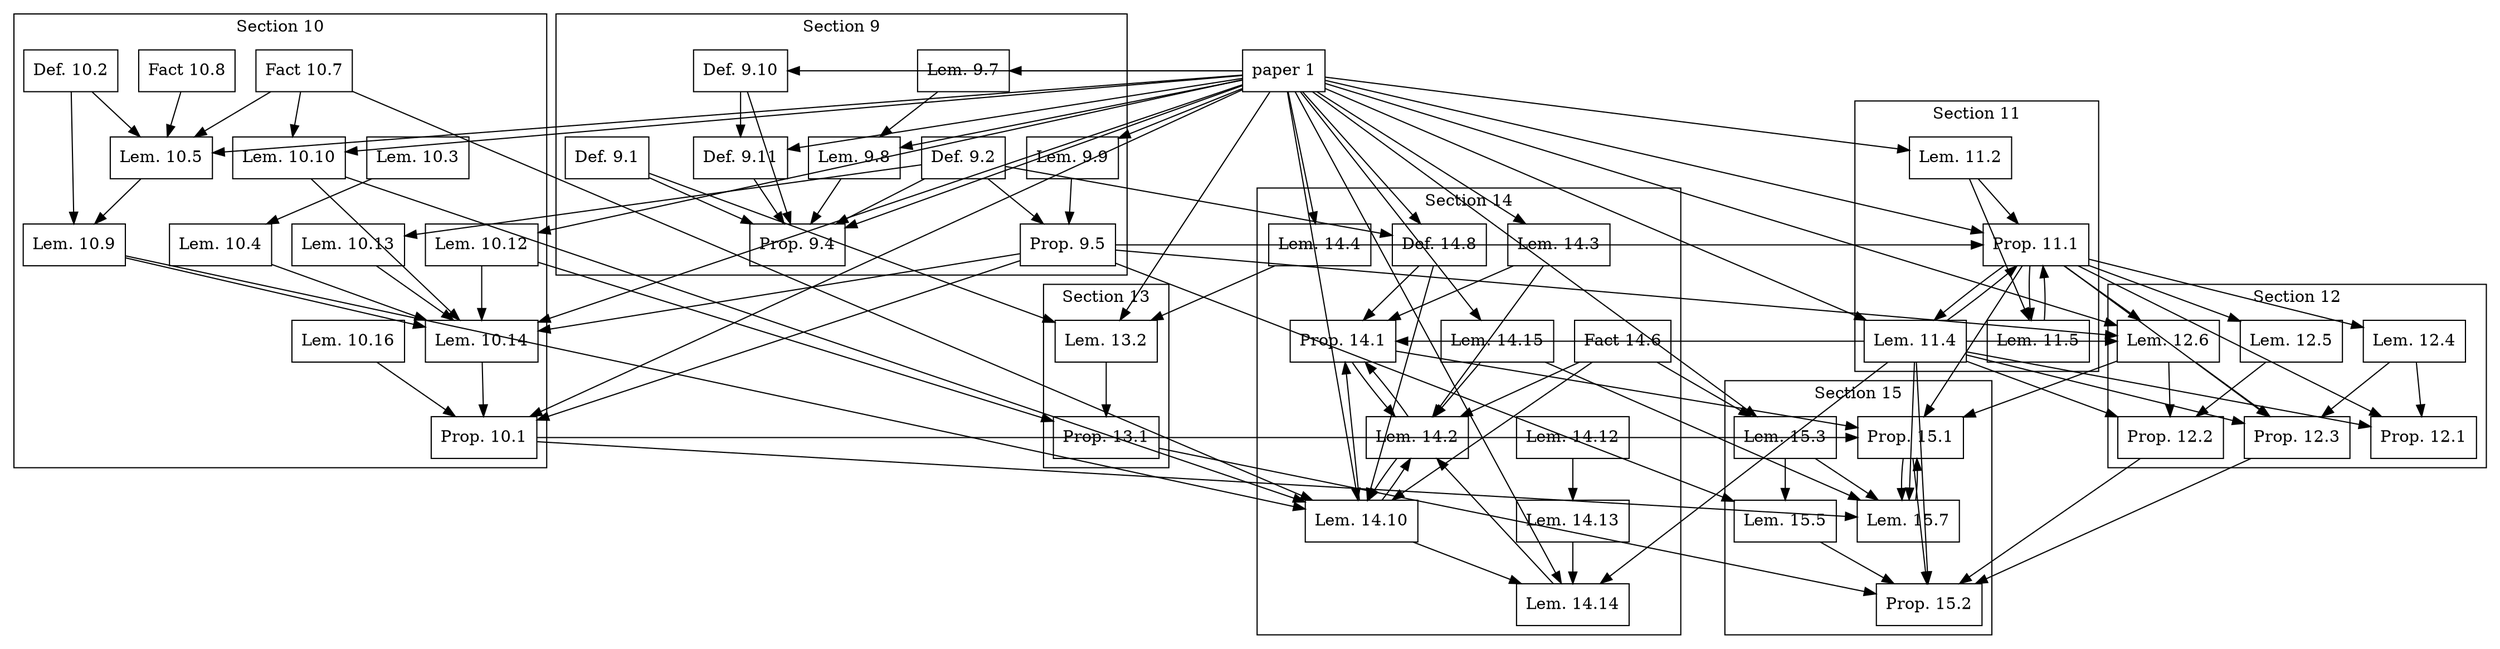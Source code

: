 digraph G{
node[shape="box"]
splines=line;
subgraph cluster_0 {
label="Section 9";
"Def. 9.1";
"Def. 9.2";
"Prop. 9.4";
"Prop. 9.5";
"Lem. 9.7";
"Lem. 9.8";
"Lem. 9.9";
"Def. 9.10";
"Def. 9.11";
}
subgraph cluster_1 {
label="Section 10";
"Prop. 10.1";
"Def. 10.2";
"Lem. 10.3";
"Lem. 10.4";
"Lem. 10.5";
"Fact 10.7";
"Fact 10.8";
"Lem. 10.9";
"Lem. 10.10";
"Lem. 10.12";
"Lem. 10.13";
"Lem. 10.14";
"Lem. 10.16";
}
subgraph cluster_2 {
label="Section 11";
"Prop. 11.1";
"Lem. 11.2";
"Lem. 11.4";
"Lem. 11.5";
}
subgraph cluster_3 {
label="Section 12";
"Prop. 12.1";
"Prop. 12.2";
"Prop. 12.3";
"Lem. 12.4";
"Lem. 12.5";
"Lem. 12.6";
}
subgraph cluster_4 {
label="Section 13";
"Prop. 13.1";
"Lem. 13.2";
}
subgraph cluster_5 {
label="Section 14";
"Prop. 14.1";
"Lem. 14.2";
"Lem. 14.3";
"Lem. 14.4";
"Fact 14.6";
"Def. 14.8";
"Lem. 14.10";
"Lem. 14.12";
"Lem. 14.13";
"Lem. 14.14";
"Lem. 14.15";
}
subgraph cluster_6 {
label="Section 15";
"Prop. 15.1";
"Prop. 15.2";
"Lem. 15.3";
"Lem. 15.5";
"Lem. 15.7";
}
"paper 1";
"paper 1" -> "Prop. 9.4"
"Def. 9.2" -> "Prop. 9.4"
"Def. 9.10" -> "Prop. 9.4"
"Lem. 9.8" -> "Prop. 9.4"
"Def. 9.11" -> "Prop. 9.4"
"Def. 9.1" -> "Prop. 9.4"
"Def. 9.2" -> "Prop. 9.5"
"Lem. 9.9" -> "Prop. 9.5"
"paper 1" -> "Lem. 9.7"
"Lem. 9.7" -> "Lem. 9.8"
"paper 1" -> "Lem. 9.8"
"paper 1" -> "Lem. 9.9"
"paper 1" -> "Def. 9.10"
"Def. 9.10" -> "Def. 9.11"
"paper 1" -> "Def. 9.11"
"paper 1" -> "Prop. 10.1"
"Prop. 9.5" -> "Prop. 10.1"
"Lem. 10.14" -> "Prop. 10.1"
"Lem. 10.16" -> "Prop. 10.1"
"Lem. 10.3" -> "Lem. 10.4"
"Def. 10.2" -> "Lem. 10.5"
"paper 1" -> "Lem. 10.5"
"Fact 10.7" -> "Lem. 10.5"
"Fact 10.8" -> "Lem. 10.5"
"Def. 10.2" -> "Lem. 10.9"
"Lem. 10.5" -> "Lem. 10.9"
"Fact 10.7" -> "Lem. 10.10"
"paper 1" -> "Lem. 10.10"
"paper 1" -> "Lem. 10.12"
"Def. 9.2" -> "Lem. 10.13"
"Prop. 9.5" -> "Lem. 10.14"
"paper 1" -> "Lem. 10.14"
"Lem. 10.4" -> "Lem. 10.14"
"Lem. 10.13" -> "Lem. 10.14"
"Lem. 10.9" -> "Lem. 10.14"
"Lem. 10.12" -> "Lem. 10.14"
"Lem. 10.10" -> "Lem. 10.14"
"paper 1" -> "Prop. 11.1"
"Prop. 9.5" -> "Prop. 11.1"
"Lem. 11.2" -> "Prop. 11.1"
"Lem. 11.4" -> "Prop. 11.1"
"Lem. 11.5" -> "Prop. 11.1"
"paper 1" -> "Lem. 11.2"
"Prop. 11.1" -> "Lem. 11.4"
"paper 1" -> "Lem. 11.4"
"Prop. 11.1" -> "Lem. 11.5"
"Lem. 11.2" -> "Lem. 11.5"
"Prop. 11.1" -> "Prop. 12.1"
"Lem. 11.4" -> "Prop. 12.1"
"Lem. 12.4" -> "Prop. 12.1"
"Lem. 12.6" -> "Prop. 12.2"
"Lem. 12.5" -> "Prop. 12.2"
"Lem. 11.4" -> "Prop. 12.2"
"Prop. 11.1" -> "Prop. 12.3"
"Lem. 11.4" -> "Prop. 12.3"
"Lem. 12.6" -> "Prop. 12.3"
"Lem. 12.4" -> "Prop. 12.3"
"Prop. 11.1" -> "Lem. 12.4"
"Prop. 11.1" -> "Lem. 12.5"
"Prop. 11.1" -> "Lem. 12.6"
"Lem. 11.4" -> "Lem. 12.6"
"Prop. 9.5" -> "Lem. 12.6"
"paper 1" -> "Lem. 12.6"
"Lem. 13.2" -> "Prop. 13.1"
"Lem. 10.12" -> "Prop. 13.1"
"Def. 9.1" -> "Lem. 13.2"
"paper 1" -> "Lem. 13.2"
"Lem. 14.4" -> "Lem. 13.2"
"Lem. 14.2" -> "Prop. 14.1"
"Lem. 11.4" -> "Prop. 14.1"
"Lem. 14.3" -> "Prop. 14.1"
"Def. 14.8" -> "Prop. 14.1"
"Lem. 14.10" -> "Prop. 14.1"
"Prop. 14.1" -> "Lem. 14.2"
"Lem. 14.3" -> "Lem. 14.2"
"Lem. 14.10" -> "Lem. 14.2"
"Fact 14.6" -> "Lem. 14.2"
"Lem. 14.15" -> "Lem. 14.2"
"Lem. 14.14" -> "Lem. 14.2"
"paper 1" -> "Lem. 14.3"
"paper 1" -> "Lem. 14.4"
"Def. 9.2" -> "Def. 14.8"
"paper 1" -> "Def. 14.8"
"Def. 14.8" -> "Lem. 14.10"
"Fact 14.6" -> "Lem. 14.10"
"Lem. 14.2" -> "Lem. 14.10"
"Fact 10.7" -> "Lem. 14.10"
"Lem. 10.9" -> "Lem. 14.10"
"Lem. 10.10" -> "Lem. 14.10"
"paper 1" -> "Lem. 14.10"
"Lem. 14.12" -> "Lem. 14.13"
"Lem. 14.10" -> "Lem. 14.14"
"paper 1" -> "Lem. 14.14"
"Lem. 14.13" -> "Lem. 14.14"
"Lem. 11.4" -> "Lem. 14.14"
"paper 1" -> "Lem. 14.15"
"Prop. 14.1" -> "Prop. 15.1"
"Prop. 10.1" -> "Prop. 15.1"
"Prop. 11.1" -> "Prop. 15.1"
"Lem. 12.6" -> "Prop. 15.1"
"Lem. 15.7" -> "Prop. 15.1"
"Prop. 13.1" -> "Prop. 15.2"
"Prop. 15.1" -> "Prop. 15.2"
"Lem. 15.5" -> "Prop. 15.2"
"Lem. 11.4" -> "Prop. 15.2"
"Prop. 12.2" -> "Prop. 15.2"
"Prop. 12.3" -> "Prop. 15.2"
"Fact 14.6" -> "Lem. 15.3"
"paper 1" -> "Lem. 15.3"
"Prop. 9.5" -> "Lem. 15.5"
"Lem. 15.3" -> "Lem. 15.5"
"Prop. 15.1" -> "Lem. 15.7"
"Lem. 11.4" -> "Lem. 15.7"
"Prop. 10.1" -> "Lem. 15.7"
"Lem. 14.15" -> "Lem. 15.7"
"Lem. 15.3" -> "Lem. 15.7"
}
